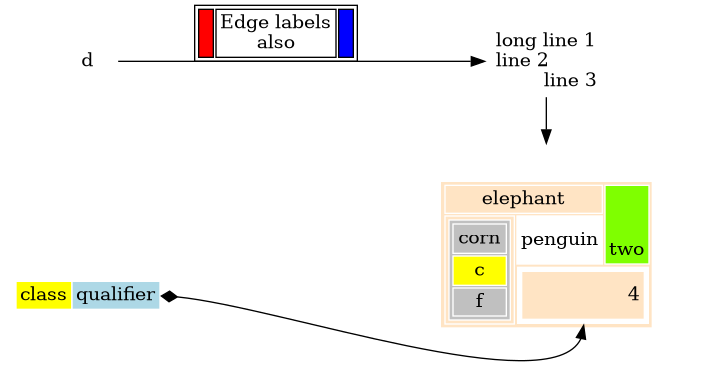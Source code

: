 @startuml
digraph G {
     
  bgcolor="transparent"
  node[style=filled color=white]
     
     
  rankdir=LR
  node [shape=plaintext]
  a [
     label=<
<TABLE BORDER="0" CELLBORDER="1" CELLSPACING="0">
  <TR><TD ROWSPAN="3" BGCOLOR="yellow">class</TD></TR>
  <TR><TD PORT="here" BGCOLOR="lightblue">qualifier</TD></TR>
</TABLE>>
  ]
    b [shape=ellipse style=filled
  label=<
<TABLE BGCOLOR="bisque">
  <TR><TD COLSPAN="3">elephant</TD>
      <TD ROWSPAN="2" BGCOLOR="chartreuse"
          VALIGN="bottom" ALIGN="right">two</TD> </TR>
  <TR><TD COLSPAN="2" ROWSPAN="2">
        <TABLE BGCOLOR="grey">
          <TR> <TD>corn</TD> </TR>
          <TR> <TD BGCOLOR="yellow">c</TD> </TR>
          <TR> <TD>f</TD> </TR>
        </TABLE> </TD>
      <TD BGCOLOR="white">penguin</TD>
  </TR>
  <TR> <TD COLSPAN="2" BORDER="4" ALIGN="right" PORT="there">4</TD> </TR>
</TABLE>>
  ]
  c [
  label=<long line 1<BR/>line 2<BR ALIGN="LEFT"/>line 3<BR ALIGN="RIGHT"/>>
  ]

  subgraph { rank=same b c }
  a:here -> b:there [dir=both arrowtail = diamond]
  c -> b
  d [shape=triangle]
  d -> c [label=<
<TABLE>
  <TR><TD BGCOLOR="red" WIDTH="10"> </TD>
      <TD>Edge labels<BR/>also</TD>
      <TD BGCOLOR="blue" WIDTH="10"> </TD>
  </TR>
</TABLE>>
  ]

}

@enduml
